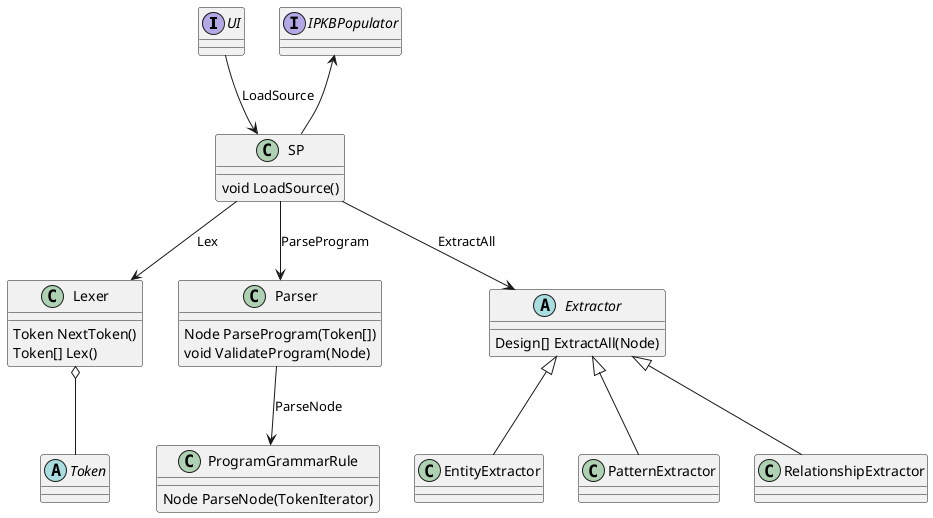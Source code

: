 @startuml

interface UI
interface IPKBPopulator

class SP {
    void LoadSource()
}
class Lexer {
    Token NextToken()
    Token[] Lex()
}
abstract class Token

class Parser {
    Node ParseProgram(Token[])
    void ValidateProgram(Node)
}
class ProgramGrammarRule {
    Node ParseNode(TokenIterator)
}

abstract class Extractor {
    Design[] ExtractAll(Node)
}
class EntityExtractor
class PatternExtractor
class RelationshipExtractor

SP -up-> IPKBPopulator
SP <-up- UI: LoadSource

SP -down-> Lexer: Lex
SP -down-> Parser: ParseProgram
SP -down-> Extractor: ExtractAll

Lexer o-- Token
Parser -down-> ProgramGrammarRule: ParseNode

Extractor <|-down- EntityExtractor
Extractor <|-down- PatternExtractor
Extractor <|-down- RelationshipExtractor

@enduml

